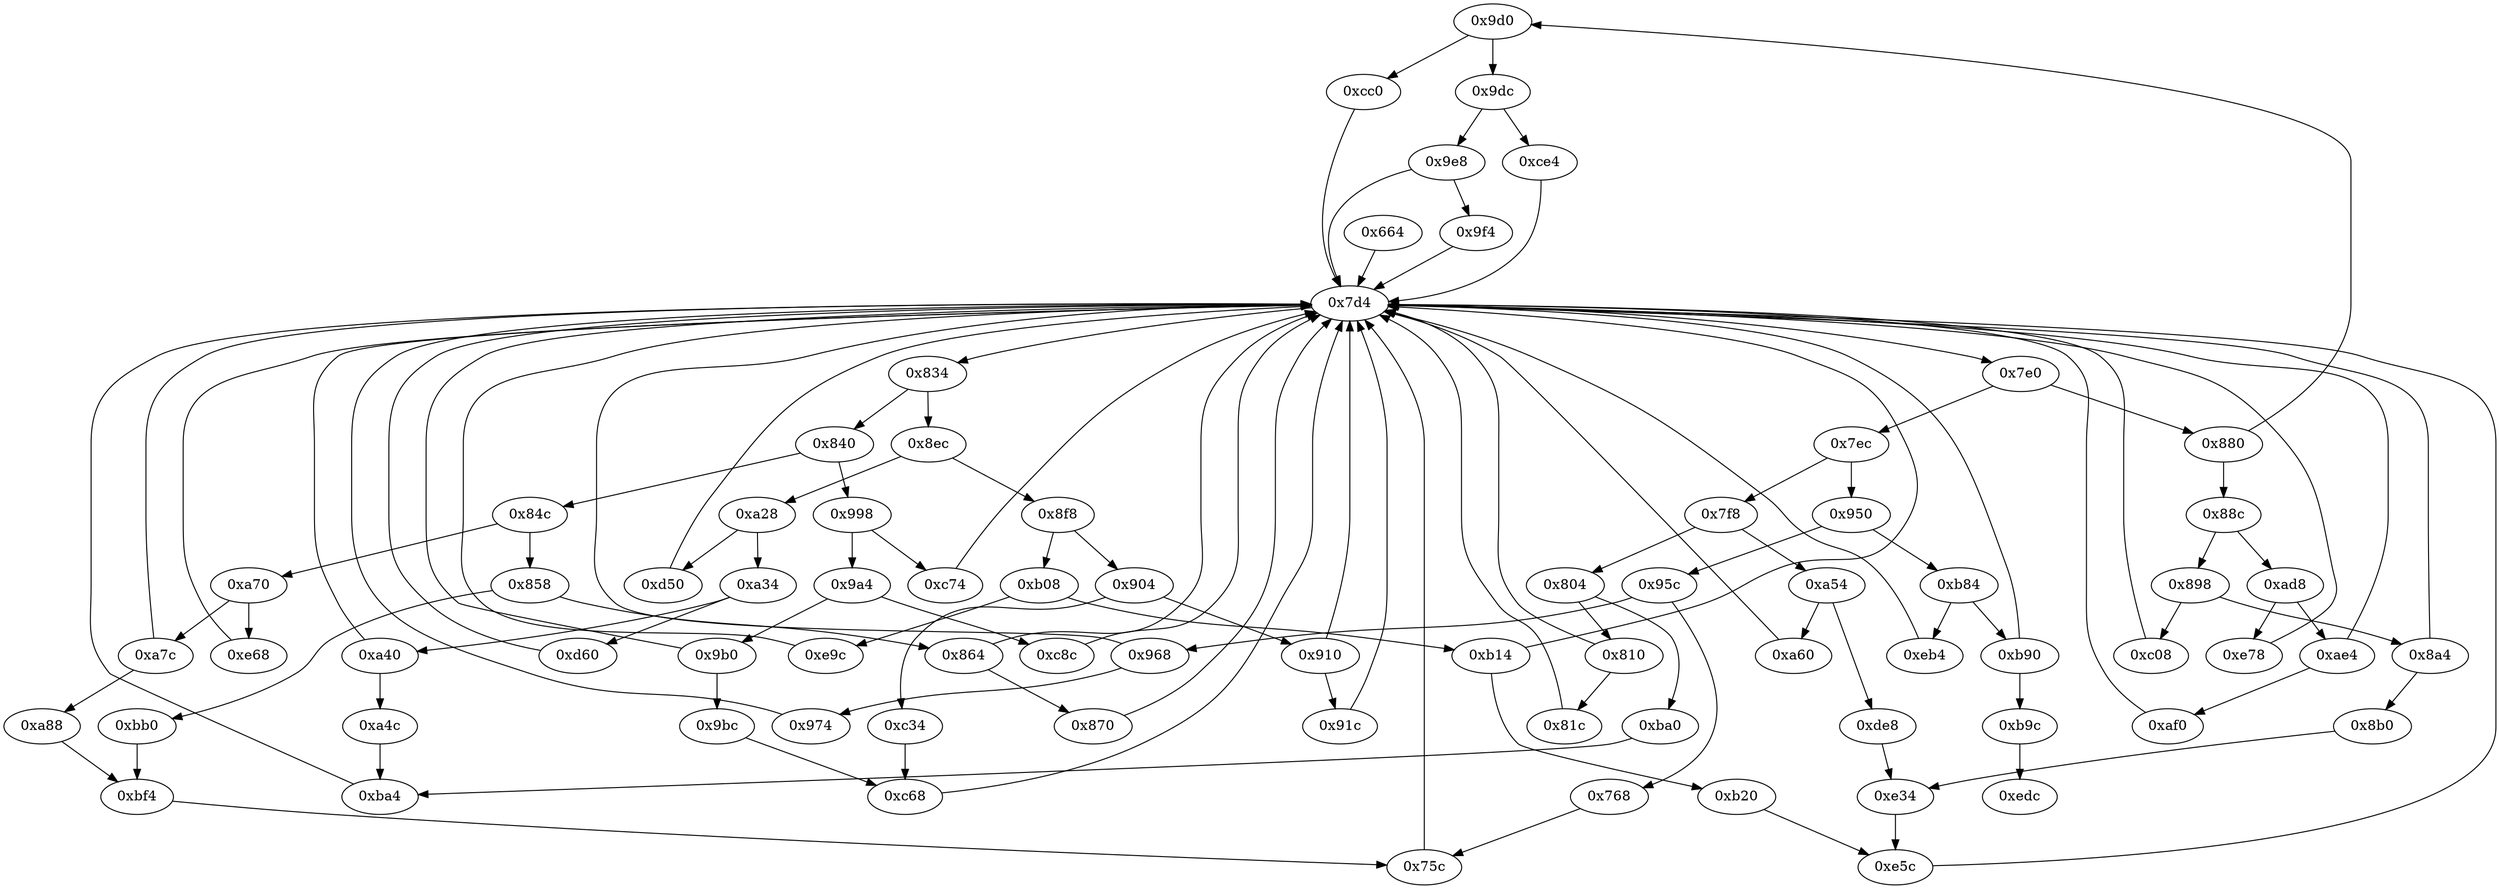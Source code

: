 strict digraph "" {
	"0x9d0"	 [opcode="[u'ldr', u'cmp', u'b']"];
	"0xcc0"	 [opcode="[u'sub', u'str', u'ldr', u'ldr', u'str', u'mov', u'str', u'ldr', u'b']"];
	"0x9d0" -> "0xcc0";
	"0x9dc"	 [opcode="[u'ldr', u'cmp', u'b']"];
	"0x9d0" -> "0x9dc";
	"0xb20"	 [opcode="[u'ldr', u'ldr', u'rsb', u'rsb', u'str', u'ldr', u'ldr', u'rsb', u'mvn', u'mul', u'mvn', u'ldr', u'ldr', u'orr', u'mov', u'cmn', \
u'mov', u'cmp', u'mov', u'mov', u'mov', u'cmn', u'mov', u'mov', u'b']"];
	"0xe5c"	 [opcode="[u'teq', u'mov', u'b']"];
	"0xb20" -> "0xe5c";
	"0xa60"	 [opcode="[u'ldr', u'cmp', u'ldr', u'b']"];
	"0x7d4"	 [opcode="[u'ldr', u'cmp', u'b']"];
	"0xa60" -> "0x7d4";
	"0xb9c"	 [opcode="[u'b']"];
	"0xedc"	 [opcode="[u'ldr', u'ldr', u'ldr', u'ldr', u'sub', u'ldr', u'sub', u'pop']"];
	"0xb9c" -> "0xedc";
	"0x95c"	 [opcode="[u'ldr', u'cmp', u'b']"];
	"0x968"	 [opcode="[u'ldr', u'cmp', u'b']"];
	"0x95c" -> "0x968";
	"0x768"	 [opcode="[u'ldr', u'mov', u'str', u'ldr', u'str', u'ldr', u'ldr', u'ldr', u'add', u'sub', u'sub', u'mul', u'mov', u'eor', u'and', u'ldr', \
u'mov', u'ldr', u'cmp', u'mov', u'teq', u'ldr', u'mov', u'cmp', u'mov', u'mov', u'b']"];
	"0x95c" -> "0x768";
	"0xa28"	 [opcode="[u'ldr', u'cmp', u'b']"];
	"0xd50"	 [opcode="[u'ldr', u'ldr', u'mov', u'b']"];
	"0xa28" -> "0xd50";
	"0xa34"	 [opcode="[u'ldr', u'cmp', u'b']"];
	"0xa28" -> "0xa34";
	"0xb08"	 [opcode="[u'ldr', u'cmp', u'b']"];
	"0xe9c"	 [opcode="[u'ldr', u'ldr', u'bl', u'ldr', u'ldr', u'b']"];
	"0xb08" -> "0xe9c";
	"0xb14"	 [opcode="[u'ldr', u'cmp', u'b']"];
	"0xb08" -> "0xb14";
	"0xa40"	 [opcode="[u'ldr', u'cmp', u'b']"];
	"0xa4c"	 [opcode="[u'mov', u'b']"];
	"0xa40" -> "0xa4c";
	"0xa40" -> "0x7d4";
	"0x8ec"	 [opcode="[u'ldr', u'cmp', u'b']"];
	"0x8ec" -> "0xa28";
	"0x8f8"	 [opcode="[u'ldr', u'cmp', u'b']"];
	"0x8ec" -> "0x8f8";
	"0x974"	 [opcode="[u'ldr', u'str', u'ldr', u'ldr', u'ldr', u'ldr', u'cmp', u'mov', u'b']"];
	"0x974" -> "0x7d4";
	"0x950"	 [opcode="[u'ldr', u'cmp', u'b']"];
	"0x950" -> "0x95c";
	"0xb84"	 [opcode="[u'ldr', u'cmp', u'b']"];
	"0x950" -> "0xb84";
	"0x8f8" -> "0xb08";
	"0x904"	 [opcode="[u'ldr', u'cmp', u'b']"];
	"0x8f8" -> "0x904";
	"0x8b0"	 [opcode="[u'ldr', u'ldr', u'rsb', u'rsb', u'str', u'ldr', u'ldr', u'sub', u'mul', u'eor', u'and', u'ldr', u'ldr', u'ldr', u'b']"];
	"0xe34"	 [opcode="[u'mov', u'mov', u'cmp', u'mov', u'cmp', u'mov', u'mov', u'cmp', u'mov', u'mov']"];
	"0x8b0" -> "0xe34";
	"0xa7c"	 [opcode="[u'ldr', u'cmp', u'b']"];
	"0xa88"	 [opcode="[u'ldr', u'mov', u'str', u'ldr', u'ldr', u'rsb', u'mvn', u'mul', u'mov', u'eor', u'and', u'ldr', u'mov', u'ldr', u'cmp', u'mov', \
u'teq', u'ldr', u'ldr', u'b']"];
	"0xa7c" -> "0xa88";
	"0xa7c" -> "0x7d4";
	"0x864"	 [opcode="[u'ldr', u'cmp', u'b']"];
	"0x870"	 [opcode="[u'ldr', u'str', u'ldr', u'b']"];
	"0x864" -> "0x870";
	"0x864" -> "0x7d4";
	"0x75c"	 [opcode="[u'cmp', u'mov', u'b']"];
	"0x75c" -> "0x7d4";
	"0x9b0"	 [opcode="[u'ldr', u'cmp', u'b']"];
	"0x9bc"	 [opcode="[u'sub', u'str', u'ldr', u'mov', u'b']"];
	"0x9b0" -> "0x9bc";
	"0x9b0" -> "0x7d4";
	"0xc34"	 [opcode="[u'ldr', u'ldr', u'sub', u'ldr', u'ldrb', u'ldr', u'add', u'str', u'ldr', u'ldr', u'sub', u'add', u'add']"];
	"0xc68"	 [opcode="[u'str', u'mov', u'b']"];
	"0xc34" -> "0xc68";
	"0x880"	 [opcode="[u'ldr', u'cmp', u'b']"];
	"0x880" -> "0x9d0";
	"0x88c"	 [opcode="[u'ldr', u'cmp', u'b']"];
	"0x880" -> "0x88c";
	"0x9f4"	 [opcode="[u'ldr', u'str', u'ldr', u'str', u'ldr', u'str', u'ldr', u'ldr', u'ldr', u'ldr', u'cmp', u'mov', u'b']"];
	"0x9f4" -> "0x7d4";
	"0x804"	 [opcode="[u'ldr', u'cmp', u'b']"];
	"0xba0"	 [opcode="[u'mov']"];
	"0x804" -> "0xba0";
	"0x810"	 [opcode="[u'ldr', u'cmp', u'b']"];
	"0x804" -> "0x810";
	"0x968" -> "0x974";
	"0x968" -> "0x7d4";
	"0xcc0" -> "0x7d4";
	"0xbf4"	 [opcode="[u'mov', u'cmp', u'mov', u'mov', u'b']"];
	"0xa88" -> "0xbf4";
	"0x904" -> "0xc34";
	"0x910"	 [opcode="[u'ldr', u'cmp', u'b']"];
	"0x904" -> "0x910";
	"0x840"	 [opcode="[u'ldr', u'cmp', u'b']"];
	"0x998"	 [opcode="[u'ldr', u'cmp', u'b']"];
	"0x840" -> "0x998";
	"0x84c"	 [opcode="[u'ldr', u'cmp', u'b']"];
	"0x840" -> "0x84c";
	"0xe9c" -> "0x7d4";
	"0xce4"	 [opcode="[u'ldr', u'str', u'ldr', u'ldr', u'ldr', u'ldr', u'add', u'sub', u'sub', u'mul', u'eor', u'and', u'ldr', u'mov', u'mov', u'ldr', \
u'cmp', u'mov', u'cmp', u'mov', u'mov', u'cmp', u'mov', u'mov', u'teq', u'mov', u'b']"];
	"0xce4" -> "0x7d4";
	"0xde8"	 [opcode="[u'ldr', u'ldr', u'ldr', u'cmp', u'mov', u'mov', u'strb', u'ldr', u'ldr', u'ldr', u'add', u'sub', u'sub', u'mul', u'eor', u'and', \
u'ldr', u'ldr', u'ldr']"];
	"0xde8" -> "0xe34";
	"0xe34" -> "0xe5c";
	"0x91c"	 [opcode="[u'ldr', u'sub', u'ldr', u'str', u'ldr', u'ldr', u'ldr', u'cmp', u'ldr', u'mov', u'ldr', u'str', u'b']"];
	"0x91c" -> "0x7d4";
	"0x81c"	 [opcode="[u'ldrb', u'ldr', u'ldr', u'cmp', u'mov', u'b']"];
	"0x81c" -> "0x7d4";
	"0xbf4" -> "0x75c";
	"0xba4"	 [opcode="[u'str', u'mov', u'b']"];
	"0xba0" -> "0xba4";
	"0xae4"	 [opcode="[u'ldr', u'cmp', u'b']"];
	"0xaf0"	 [opcode="[u'ldr', u'str', u'ldr', u'str', u'ldr', u'b']"];
	"0xae4" -> "0xaf0";
	"0xae4" -> "0x7d4";
	"0xba4" -> "0x7d4";
	"0xe5c" -> "0x7d4";
	"0xa70"	 [opcode="[u'ldr', u'cmp', u'b']"];
	"0xa70" -> "0xa7c";
	"0xe68"	 [opcode="[u'ldr', u'str', u'ldr', u'b']"];
	"0xa70" -> "0xe68";
	"0x664"	 [opcode="[u'push', u'add', u'sub', u'str', u'ldr', u'cmp', u'mvn', u'ldr', u'ldr', u'str', u'ldr', u'ldr', u'mov', u'str', u'ldr', u'str', \
u'add', u'sub', u'sub', u'str', u'ldr', u'ldr', u'ldr', u'ldr', u'ldr', u'ldr', u'ldr', u'str', u'ldr', u'str', u'ldr', u'str', \
u'ldr', u'str', u'ldr', u'str', u'ldr', u'str', u'ldr', u'str', u'ldr', u'str', u'ldr', u'str', u'ldr', u'add', u'str', u'ldr', \
u'add', u'str', u'ldr', u'add', u'str', u'str', u'str', u'str', u'str', u'str', u'str', u'str', u'str', u'b']"];
	"0x664" -> "0x7d4";
	"0x9bc" -> "0xc68";
	"0xc68" -> "0x7d4";
	"0xe78"	 [opcode="[u'ldr', u'ldr', u'ldr', u'ldr', u'ldr', u'ldr', u'ldr', u'ldr', u'b']"];
	"0xe78" -> "0x7d4";
	"0xa54"	 [opcode="[u'ldr', u'cmp', u'b']"];
	"0xa54" -> "0xa60";
	"0xa54" -> "0xde8";
	"0xb14" -> "0xb20";
	"0xb14" -> "0x7d4";
	"0xaf0" -> "0x7d4";
	"0x898"	 [opcode="[u'ldr', u'cmp', u'b']"];
	"0x88c" -> "0x898";
	"0xad8"	 [opcode="[u'ldr', u'cmp', u'b']"];
	"0x88c" -> "0xad8";
	"0x9e8"	 [opcode="[u'ldr', u'cmp', u'b']"];
	"0x9e8" -> "0x9f4";
	"0x9e8" -> "0x7d4";
	"0x870" -> "0x7d4";
	"0xd50" -> "0x7d4";
	"0xd60"	 [opcode="[u'ldr', u'ldr', u'bl', u'ldr', u'mov', u'mov', u'ldr', u'ldr', u'ldr', u'sub', u'sub', u'add', u'mul', u'mov', u'mov', u'eor', \
u'mov', u'and', u'ldr', u'mov', u'mov', u'ldr', u'ldr', u'cmp', u'mov', u'teq', u'ldr', u'mov', u'mov', u'cmp', u'mov', u'cmp', \
u'mov', u'b']"];
	"0xd60" -> "0x7d4";
	"0xc08"	 [opcode="[u'ldr', u'ldr', u'ldr', u'ldr', u'ldr', u'ldr', u'ldr', u'ldr', u'ldr', u'ldr', u'b']"];
	"0x898" -> "0xc08";
	"0x8a4"	 [opcode="[u'ldr', u'cmp', u'b']"];
	"0x898" -> "0x8a4";
	"0x9a4"	 [opcode="[u'ldr', u'cmp', u'b']"];
	"0x9a4" -> "0x9b0";
	"0xc8c"	 [opcode="[u'ldr', u'sub', u'ldr', u'str', u'ldr', u'ldr', u'ldr', u'cmp', u'ldr', u'mov', u'ldr', u'str', u'b']"];
	"0x9a4" -> "0xc8c";
	"0xa34" -> "0xa40";
	"0xa34" -> "0xd60";
	"0xa4c" -> "0xba4";
	"0x7f8"	 [opcode="[u'ldr', u'cmp', u'b']"];
	"0x7f8" -> "0x804";
	"0x7f8" -> "0xa54";
	"0x9dc" -> "0xce4";
	"0x9dc" -> "0x9e8";
	"0xc08" -> "0x7d4";
	"0xc74"	 [opcode="[u'ldr', u'str', u'ldr', u'str', u'mov', u'b']"];
	"0xc74" -> "0x7d4";
	"0xb90"	 [opcode="[u'ldr', u'cmp', u'b']"];
	"0xb90" -> "0xb9c";
	"0xb90" -> "0x7d4";
	"0x858"	 [opcode="[u'ldr', u'cmp', u'b']"];
	"0x858" -> "0x864";
	"0xbb0"	 [opcode="[u'ldr', u'mov', u'ldr', u'rsb', u'mvn', u'mul', u'mov', u'eor', u'and', u'ldr', u'mov', u'ldr', u'cmp', u'mov', u'teq', u'ldr', \
u'ldr']"];
	"0x858" -> "0xbb0";
	"0x910" -> "0x91c";
	"0x910" -> "0x7d4";
	"0x7e0"	 [opcode="[u'ldr', u'cmp', u'b']"];
	"0x7e0" -> "0x880";
	"0x7ec"	 [opcode="[u'ldr', u'cmp', u'b']"];
	"0x7e0" -> "0x7ec";
	"0x810" -> "0x81c";
	"0x810" -> "0x7d4";
	"0x834"	 [opcode="[u'ldr', u'cmp', u'b']"];
	"0x834" -> "0x8ec";
	"0x834" -> "0x840";
	"0x7d4" -> "0x7e0";
	"0x7d4" -> "0x834";
	"0x768" -> "0x75c";
	"0x8a4" -> "0x8b0";
	"0x8a4" -> "0x7d4";
	"0xeb4"	 [opcode="[u'ldr', u'ldr', u'bl', u'ldr', u'ldr', u'str', u'mov', u'str', u'mov', u'b']"];
	"0xeb4" -> "0x7d4";
	"0xad8" -> "0xae4";
	"0xad8" -> "0xe78";
	"0xbb0" -> "0xbf4";
	"0x998" -> "0x9a4";
	"0x998" -> "0xc74";
	"0xb84" -> "0xb90";
	"0xb84" -> "0xeb4";
	"0xe68" -> "0x7d4";
	"0x84c" -> "0xa70";
	"0x84c" -> "0x858";
	"0xc8c" -> "0x7d4";
	"0x7ec" -> "0x950";
	"0x7ec" -> "0x7f8";
}
